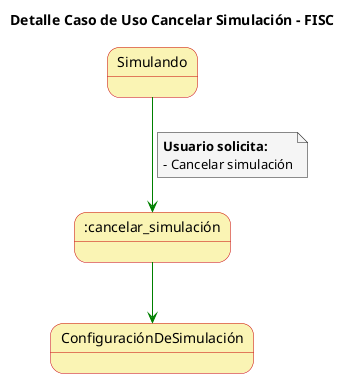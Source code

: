 @startuml

skinparam state {
  BackgroundColor #faf4b4
  BorderColor #c90000
}

skinparam note {
  BackgroundColor #f5f5f5
}

skinparam linetype polyline

title Detalle Caso de Uso Cancelar Simulación - FISC


Simulando -[#green]-> :cancelar_simulación
note on link
  **Usuario solicita:**
  - Cancelar simulación
end note

:cancelar_simulación -[#green]-> ConfiguraciónDeSimulación

@enduml